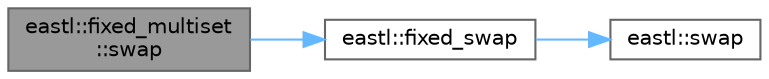 digraph "eastl::fixed_multiset::swap"
{
 // LATEX_PDF_SIZE
  bgcolor="transparent";
  edge [fontname=Helvetica,fontsize=10,labelfontname=Helvetica,labelfontsize=10];
  node [fontname=Helvetica,fontsize=10,shape=box,height=0.2,width=0.4];
  rankdir="LR";
  Node1 [id="Node000001",label="eastl::fixed_multiset\l::swap",height=0.2,width=0.4,color="gray40", fillcolor="grey60", style="filled", fontcolor="black",tooltip=" "];
  Node1 -> Node2 [id="edge3_Node000001_Node000002",color="steelblue1",style="solid",tooltip=" "];
  Node2 [id="Node000002",label="eastl::fixed_swap",height=0.2,width=0.4,color="grey40", fillcolor="white", style="filled",URL="$namespaceeastl.html#a6191cc7e29944769f187f3addd674a22",tooltip=" "];
  Node2 -> Node3 [id="edge4_Node000002_Node000003",color="steelblue1",style="solid",tooltip=" "];
  Node3 [id="Node000003",label="eastl::swap",height=0.2,width=0.4,color="grey40", fillcolor="white", style="filled",URL="$namespaceeastl.html#a98898432a5e178e354c5af6abeb58f8b",tooltip=" "];
}
